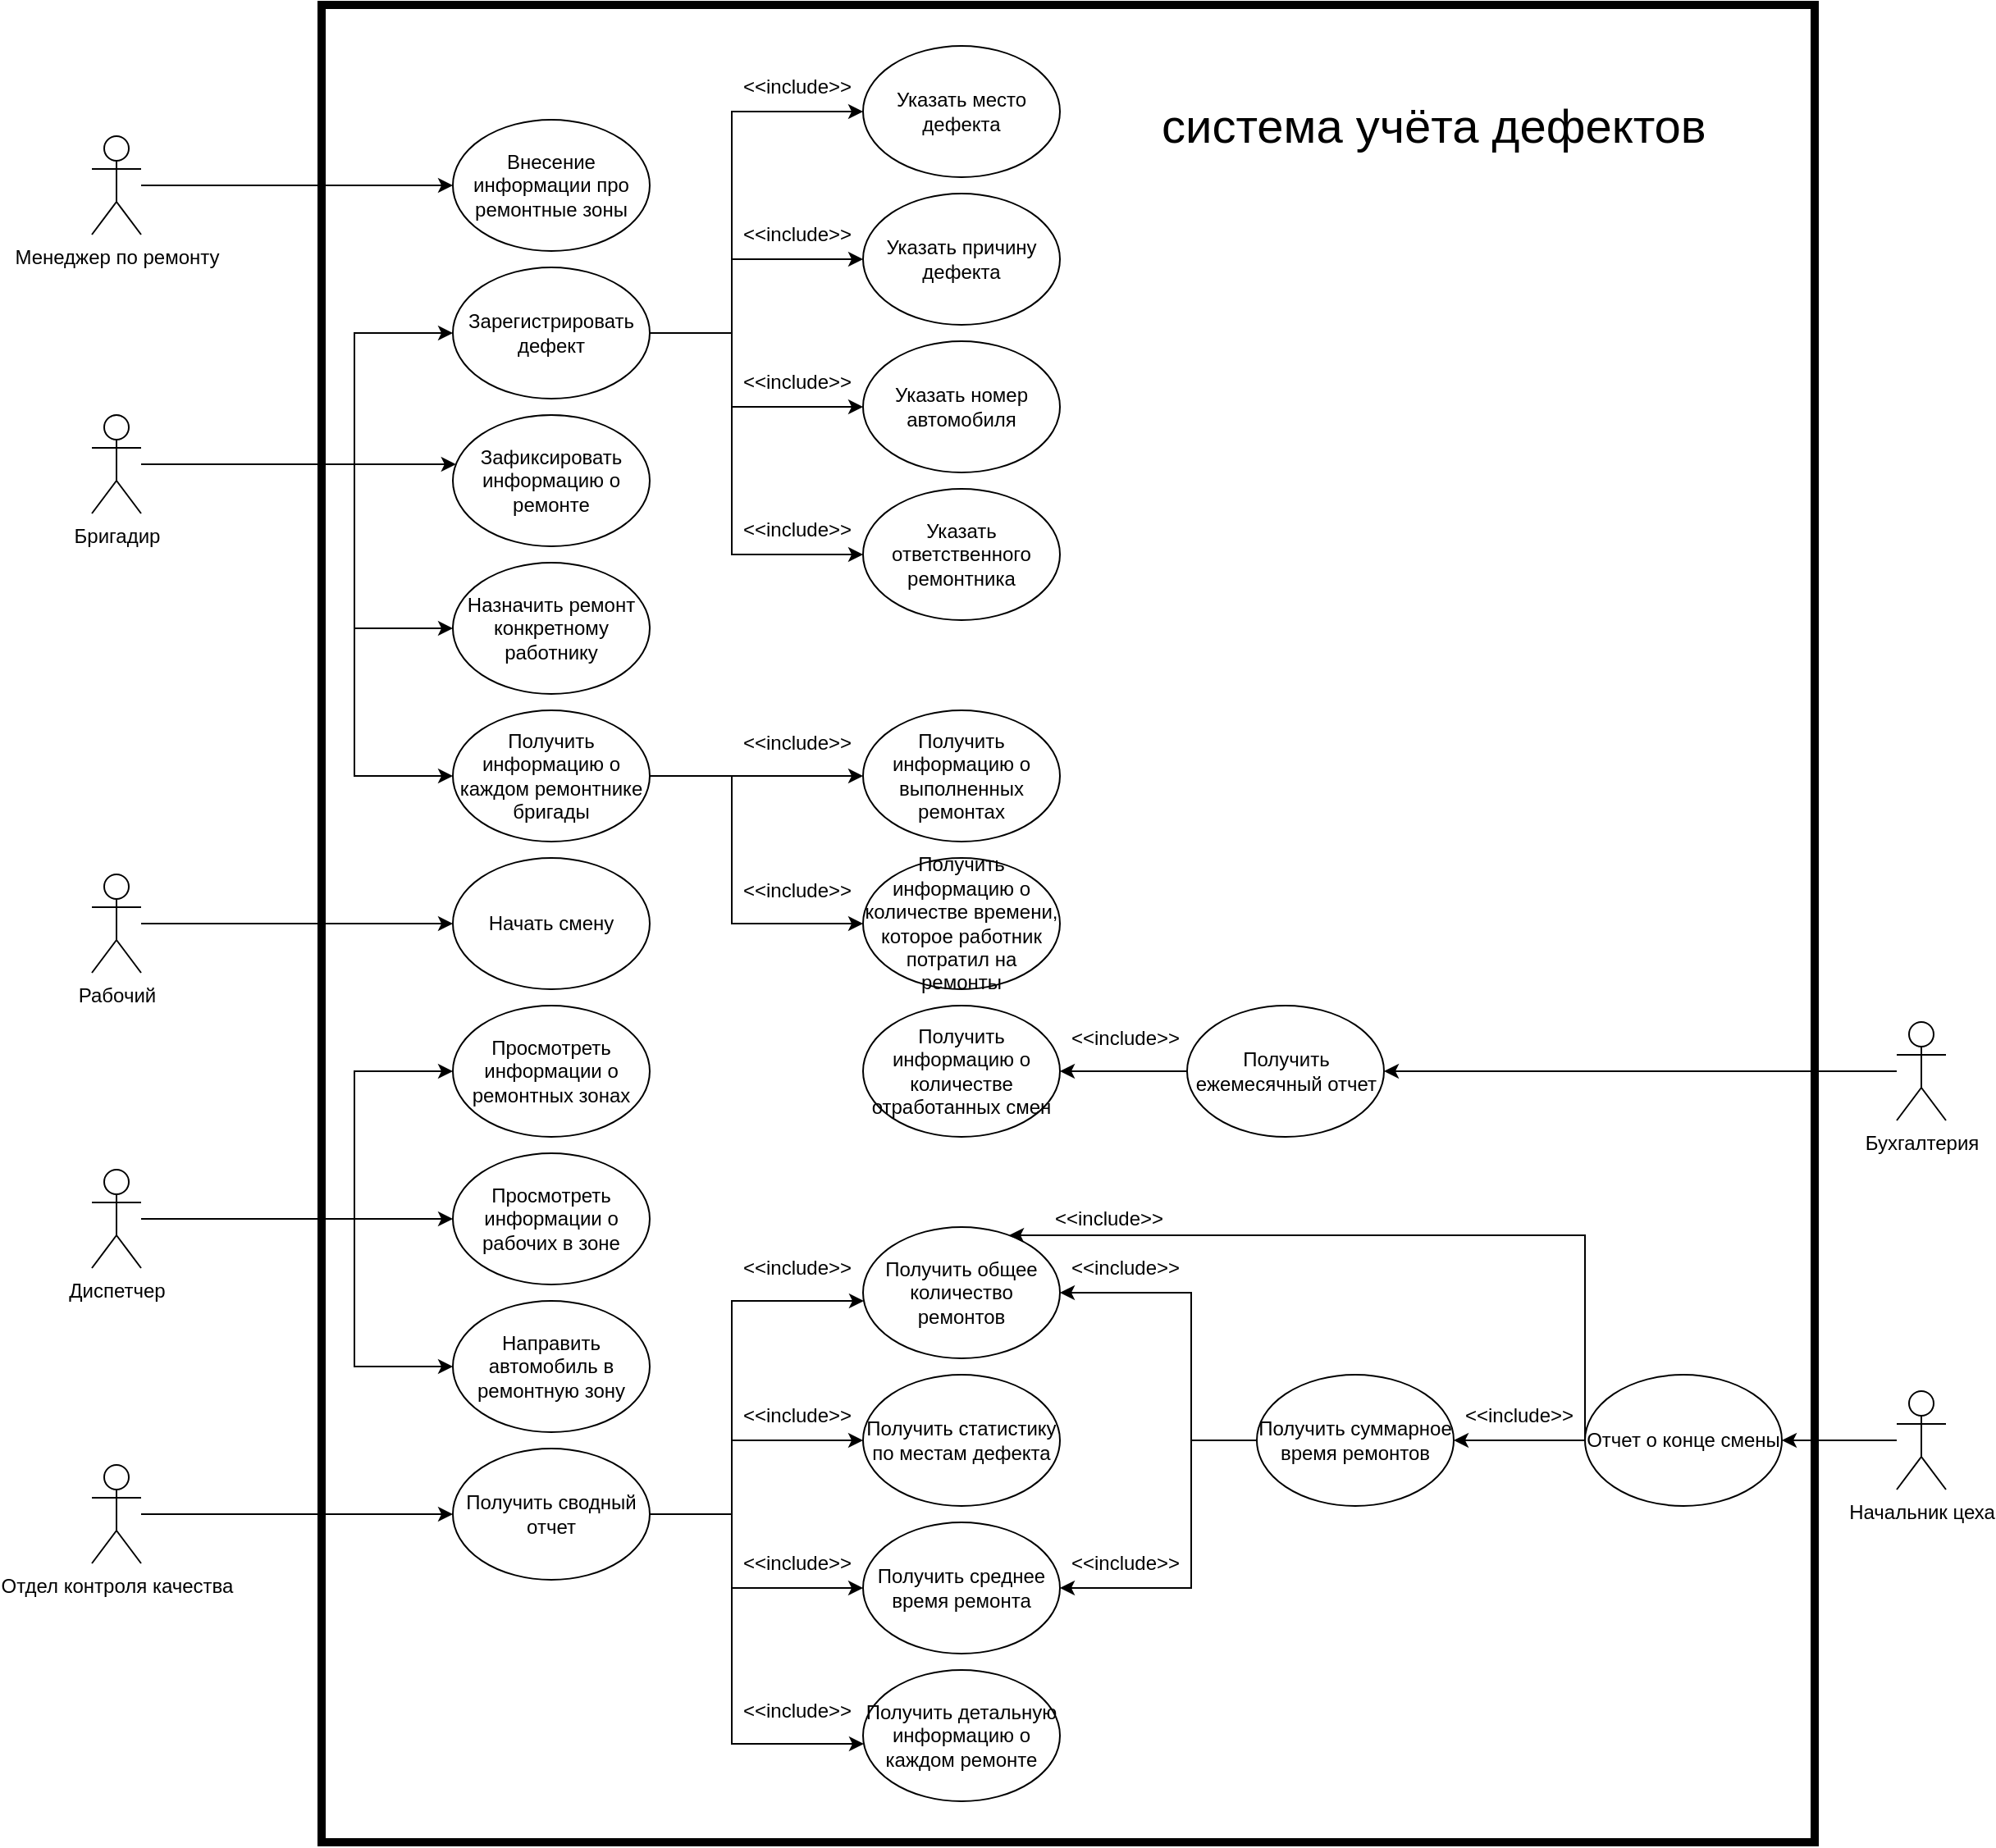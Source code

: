 <mxfile version="12.9.4" type="device"><diagram id="12UkzuNkrh8fk9A-Ft5F" name="Page-1"><mxGraphModel dx="2523" dy="913" grid="1" gridSize="10" guides="1" tooltips="1" connect="1" arrows="1" fold="1" page="1" pageScale="1" pageWidth="850" pageHeight="1100" math="0" shadow="0"><root><mxCell id="0"/><mxCell id="1" parent="0"/><mxCell id="V_t6tsF5LfMncMyyW7rr-4" value="Внесение информации про ремонтные зоны" style="ellipse;whiteSpace=wrap;html=1;" parent="1" vertex="1"><mxGeometry x="270" y="110" width="120" height="80" as="geometry"/></mxCell><mxCell id="V_t6tsF5LfMncMyyW7rr-26" style="edgeStyle=orthogonalEdgeStyle;rounded=0;orthogonalLoop=1;jettySize=auto;html=1;" parent="1" source="V_t6tsF5LfMncMyyW7rr-5" target="V_t6tsF5LfMncMyyW7rr-6" edge="1"><mxGeometry relative="1" as="geometry"><Array as="points"><mxPoint x="210" y="320"/><mxPoint x="210" y="240"/></Array></mxGeometry></mxCell><mxCell id="V_t6tsF5LfMncMyyW7rr-27" style="edgeStyle=orthogonalEdgeStyle;rounded=0;orthogonalLoop=1;jettySize=auto;html=1;" parent="1" source="V_t6tsF5LfMncMyyW7rr-5" target="V_t6tsF5LfMncMyyW7rr-16" edge="1"><mxGeometry relative="1" as="geometry"><Array as="points"><mxPoint x="150" y="320"/><mxPoint x="150" y="320"/></Array></mxGeometry></mxCell><mxCell id="V_t6tsF5LfMncMyyW7rr-28" style="edgeStyle=orthogonalEdgeStyle;rounded=0;orthogonalLoop=1;jettySize=auto;html=1;" parent="1" source="V_t6tsF5LfMncMyyW7rr-5" target="V_t6tsF5LfMncMyyW7rr-17" edge="1"><mxGeometry relative="1" as="geometry"><Array as="points"><mxPoint x="210" y="320"/><mxPoint x="210" y="420"/></Array></mxGeometry></mxCell><mxCell id="XAEY4WtYWmeCP08WstE_-46" style="edgeStyle=orthogonalEdgeStyle;rounded=0;orthogonalLoop=1;jettySize=auto;html=1;" edge="1" parent="1" source="V_t6tsF5LfMncMyyW7rr-5" target="XAEY4WtYWmeCP08WstE_-44"><mxGeometry relative="1" as="geometry"><Array as="points"><mxPoint x="210" y="320"/><mxPoint x="210" y="510"/></Array></mxGeometry></mxCell><mxCell id="V_t6tsF5LfMncMyyW7rr-5" value="Бригадир" style="shape=umlActor;verticalLabelPosition=bottom;labelBackgroundColor=#ffffff;verticalAlign=top;html=1;outlineConnect=0;" parent="1" vertex="1"><mxGeometry x="50" y="290" width="30" height="60" as="geometry"/></mxCell><mxCell id="V_t6tsF5LfMncMyyW7rr-11" style="edgeStyle=orthogonalEdgeStyle;rounded=0;orthogonalLoop=1;jettySize=auto;html=1;" parent="1" source="V_t6tsF5LfMncMyyW7rr-6" target="V_t6tsF5LfMncMyyW7rr-7" edge="1"><mxGeometry relative="1" as="geometry"><Array as="points"><mxPoint x="440" y="240"/><mxPoint x="440" y="105"/></Array></mxGeometry></mxCell><mxCell id="V_t6tsF5LfMncMyyW7rr-12" style="edgeStyle=orthogonalEdgeStyle;rounded=0;orthogonalLoop=1;jettySize=auto;html=1;" parent="1" source="V_t6tsF5LfMncMyyW7rr-6" target="V_t6tsF5LfMncMyyW7rr-8" edge="1"><mxGeometry relative="1" as="geometry"><Array as="points"><mxPoint x="440" y="240"/><mxPoint x="440" y="195"/></Array></mxGeometry></mxCell><mxCell id="V_t6tsF5LfMncMyyW7rr-13" style="edgeStyle=orthogonalEdgeStyle;rounded=0;orthogonalLoop=1;jettySize=auto;html=1;" parent="1" source="V_t6tsF5LfMncMyyW7rr-6" target="V_t6tsF5LfMncMyyW7rr-9" edge="1"><mxGeometry relative="1" as="geometry"><Array as="points"><mxPoint x="440" y="240"/><mxPoint x="440" y="285"/></Array></mxGeometry></mxCell><mxCell id="V_t6tsF5LfMncMyyW7rr-14" style="edgeStyle=orthogonalEdgeStyle;rounded=0;orthogonalLoop=1;jettySize=auto;html=1;" parent="1" source="V_t6tsF5LfMncMyyW7rr-6" target="V_t6tsF5LfMncMyyW7rr-10" edge="1"><mxGeometry relative="1" as="geometry"><Array as="points"><mxPoint x="440" y="240"/><mxPoint x="440" y="375"/></Array></mxGeometry></mxCell><mxCell id="V_t6tsF5LfMncMyyW7rr-6" value="Зарегистрировать дефект" style="ellipse;whiteSpace=wrap;html=1;" parent="1" vertex="1"><mxGeometry x="270" y="200" width="120" height="80" as="geometry"/></mxCell><mxCell id="V_t6tsF5LfMncMyyW7rr-7" value="Указать место дефекта" style="ellipse;whiteSpace=wrap;html=1;" parent="1" vertex="1"><mxGeometry x="520" y="65" width="120" height="80" as="geometry"/></mxCell><mxCell id="V_t6tsF5LfMncMyyW7rr-8" value="Указать причину дефекта" style="ellipse;whiteSpace=wrap;html=1;" parent="1" vertex="1"><mxGeometry x="520" y="155" width="120" height="80" as="geometry"/></mxCell><mxCell id="V_t6tsF5LfMncMyyW7rr-9" value="Указать номер автомобиля" style="ellipse;whiteSpace=wrap;html=1;" parent="1" vertex="1"><mxGeometry x="520" y="245" width="120" height="80" as="geometry"/></mxCell><mxCell id="V_t6tsF5LfMncMyyW7rr-10" value="Указать ответственного ремонтника" style="ellipse;whiteSpace=wrap;html=1;" parent="1" vertex="1"><mxGeometry x="520" y="335" width="120" height="80" as="geometry"/></mxCell><mxCell id="V_t6tsF5LfMncMyyW7rr-16" value="Зафиксировать информацию о ремонте" style="ellipse;whiteSpace=wrap;html=1;" parent="1" vertex="1"><mxGeometry x="270" y="290" width="120" height="80" as="geometry"/></mxCell><mxCell id="V_t6tsF5LfMncMyyW7rr-17" value="Назначить ремонт конкретному работнику" style="ellipse;whiteSpace=wrap;html=1;" parent="1" vertex="1"><mxGeometry x="270" y="380" width="120" height="80" as="geometry"/></mxCell><mxCell id="V_t6tsF5LfMncMyyW7rr-18" value="Начать смену" style="ellipse;whiteSpace=wrap;html=1;" parent="1" vertex="1"><mxGeometry x="270" y="560" width="120" height="80" as="geometry"/></mxCell><mxCell id="V_t6tsF5LfMncMyyW7rr-31" style="edgeStyle=orthogonalEdgeStyle;rounded=0;orthogonalLoop=1;jettySize=auto;html=1;" parent="1" source="V_t6tsF5LfMncMyyW7rr-29" target="V_t6tsF5LfMncMyyW7rr-18" edge="1"><mxGeometry relative="1" as="geometry"/></mxCell><mxCell id="V_t6tsF5LfMncMyyW7rr-29" value="Рабочий" style="shape=umlActor;verticalLabelPosition=bottom;labelBackgroundColor=#ffffff;verticalAlign=top;html=1;outlineConnect=0;" parent="1" vertex="1"><mxGeometry x="50" y="570" width="30" height="60" as="geometry"/></mxCell><mxCell id="XAEY4WtYWmeCP08WstE_-5" style="edgeStyle=orthogonalEdgeStyle;rounded=0;orthogonalLoop=1;jettySize=auto;html=1;" edge="1" parent="1" source="XAEY4WtYWmeCP08WstE_-1" target="XAEY4WtYWmeCP08WstE_-2"><mxGeometry relative="1" as="geometry"><Array as="points"><mxPoint x="210" y="780"/><mxPoint x="210" y="690"/></Array></mxGeometry></mxCell><mxCell id="XAEY4WtYWmeCP08WstE_-6" style="edgeStyle=orthogonalEdgeStyle;rounded=0;orthogonalLoop=1;jettySize=auto;html=1;" edge="1" parent="1" source="XAEY4WtYWmeCP08WstE_-1" target="XAEY4WtYWmeCP08WstE_-3"><mxGeometry relative="1" as="geometry"/></mxCell><mxCell id="XAEY4WtYWmeCP08WstE_-7" style="edgeStyle=orthogonalEdgeStyle;rounded=0;orthogonalLoop=1;jettySize=auto;html=1;" edge="1" parent="1" source="XAEY4WtYWmeCP08WstE_-1" target="XAEY4WtYWmeCP08WstE_-4"><mxGeometry relative="1" as="geometry"><Array as="points"><mxPoint x="210" y="780"/><mxPoint x="210" y="870"/></Array></mxGeometry></mxCell><mxCell id="XAEY4WtYWmeCP08WstE_-1" value="Диспетчер" style="shape=umlActor;verticalLabelPosition=bottom;labelBackgroundColor=#ffffff;verticalAlign=top;html=1;outlineConnect=0;" vertex="1" parent="1"><mxGeometry x="50" y="750" width="30" height="60" as="geometry"/></mxCell><mxCell id="XAEY4WtYWmeCP08WstE_-2" value="Просмотреть информации о ремонтных зонах" style="ellipse;whiteSpace=wrap;html=1;" vertex="1" parent="1"><mxGeometry x="270" y="650" width="120" height="80" as="geometry"/></mxCell><mxCell id="XAEY4WtYWmeCP08WstE_-3" value="Просмотреть информации о рабочих в зоне" style="ellipse;whiteSpace=wrap;html=1;" vertex="1" parent="1"><mxGeometry x="270" y="740" width="120" height="80" as="geometry"/></mxCell><mxCell id="XAEY4WtYWmeCP08WstE_-4" value="Направить автомобиль в ремонтную зону" style="ellipse;whiteSpace=wrap;html=1;" vertex="1" parent="1"><mxGeometry x="270" y="830" width="120" height="80" as="geometry"/></mxCell><mxCell id="XAEY4WtYWmeCP08WstE_-9" style="edgeStyle=orthogonalEdgeStyle;rounded=0;orthogonalLoop=1;jettySize=auto;html=1;" edge="1" parent="1" source="XAEY4WtYWmeCP08WstE_-8" target="V_t6tsF5LfMncMyyW7rr-4"><mxGeometry relative="1" as="geometry"/></mxCell><mxCell id="XAEY4WtYWmeCP08WstE_-8" value="Менеджер по ремонту" style="shape=umlActor;verticalLabelPosition=bottom;labelBackgroundColor=#ffffff;verticalAlign=top;html=1;outlineConnect=0;" vertex="1" parent="1"><mxGeometry x="50" y="120" width="30" height="60" as="geometry"/></mxCell><mxCell id="XAEY4WtYWmeCP08WstE_-18" style="edgeStyle=orthogonalEdgeStyle;rounded=0;orthogonalLoop=1;jettySize=auto;html=1;" edge="1" parent="1" source="XAEY4WtYWmeCP08WstE_-12" target="XAEY4WtYWmeCP08WstE_-13"><mxGeometry relative="1" as="geometry"/></mxCell><mxCell id="XAEY4WtYWmeCP08WstE_-12" value="Отдел контроля качества" style="shape=umlActor;verticalLabelPosition=bottom;labelBackgroundColor=#ffffff;verticalAlign=top;html=1;outlineConnect=0;" vertex="1" parent="1"><mxGeometry x="50" y="930" width="30" height="60" as="geometry"/></mxCell><mxCell id="XAEY4WtYWmeCP08WstE_-19" style="edgeStyle=orthogonalEdgeStyle;rounded=0;orthogonalLoop=1;jettySize=auto;html=1;" edge="1" parent="1" source="XAEY4WtYWmeCP08WstE_-13" target="XAEY4WtYWmeCP08WstE_-14"><mxGeometry relative="1" as="geometry"><Array as="points"><mxPoint x="440" y="960"/><mxPoint x="440" y="830"/></Array></mxGeometry></mxCell><mxCell id="XAEY4WtYWmeCP08WstE_-24" style="edgeStyle=orthogonalEdgeStyle;rounded=0;orthogonalLoop=1;jettySize=auto;html=1;" edge="1" parent="1" source="XAEY4WtYWmeCP08WstE_-13" target="XAEY4WtYWmeCP08WstE_-15"><mxGeometry relative="1" as="geometry"><Array as="points"><mxPoint x="440" y="960"/><mxPoint x="440" y="915"/></Array></mxGeometry></mxCell><mxCell id="XAEY4WtYWmeCP08WstE_-25" style="edgeStyle=orthogonalEdgeStyle;rounded=0;orthogonalLoop=1;jettySize=auto;html=1;" edge="1" parent="1" source="XAEY4WtYWmeCP08WstE_-13" target="XAEY4WtYWmeCP08WstE_-16"><mxGeometry relative="1" as="geometry"><Array as="points"><mxPoint x="440" y="960"/><mxPoint x="440" y="1005"/></Array></mxGeometry></mxCell><mxCell id="XAEY4WtYWmeCP08WstE_-26" style="edgeStyle=orthogonalEdgeStyle;rounded=0;orthogonalLoop=1;jettySize=auto;html=1;" edge="1" parent="1" source="XAEY4WtYWmeCP08WstE_-13" target="XAEY4WtYWmeCP08WstE_-17"><mxGeometry relative="1" as="geometry"><Array as="points"><mxPoint x="440" y="960"/><mxPoint x="440" y="1100"/></Array></mxGeometry></mxCell><mxCell id="XAEY4WtYWmeCP08WstE_-13" value="Получить сводный отчет" style="ellipse;whiteSpace=wrap;html=1;" vertex="1" parent="1"><mxGeometry x="270" y="920" width="120" height="80" as="geometry"/></mxCell><mxCell id="XAEY4WtYWmeCP08WstE_-14" value="Получить общее количество ремонтов" style="ellipse;whiteSpace=wrap;html=1;" vertex="1" parent="1"><mxGeometry x="520" y="785" width="120" height="80" as="geometry"/></mxCell><mxCell id="XAEY4WtYWmeCP08WstE_-15" value="Получить статистику по местам дефекта" style="ellipse;whiteSpace=wrap;html=1;" vertex="1" parent="1"><mxGeometry x="520" y="875" width="120" height="80" as="geometry"/></mxCell><mxCell id="XAEY4WtYWmeCP08WstE_-16" value="Получить среднее время ремонта" style="ellipse;whiteSpace=wrap;html=1;" vertex="1" parent="1"><mxGeometry x="520" y="965" width="120" height="80" as="geometry"/></mxCell><mxCell id="XAEY4WtYWmeCP08WstE_-17" value="Получить детальную информацию о каждом ремонте" style="ellipse;whiteSpace=wrap;html=1;" vertex="1" parent="1"><mxGeometry x="520" y="1055" width="120" height="80" as="geometry"/></mxCell><mxCell id="XAEY4WtYWmeCP08WstE_-20" value="&amp;lt;&amp;lt;include&amp;gt;&amp;gt;" style="text;html=1;strokeColor=none;fillColor=none;align=center;verticalAlign=middle;whiteSpace=wrap;rounded=0;" vertex="1" parent="1"><mxGeometry x="460" y="80" width="40" height="20" as="geometry"/></mxCell><mxCell id="XAEY4WtYWmeCP08WstE_-21" value="&amp;lt;&amp;lt;include&amp;gt;&amp;gt;" style="text;html=1;strokeColor=none;fillColor=none;align=center;verticalAlign=middle;whiteSpace=wrap;rounded=0;" vertex="1" parent="1"><mxGeometry x="460" y="170" width="40" height="20" as="geometry"/></mxCell><mxCell id="XAEY4WtYWmeCP08WstE_-22" value="&amp;lt;&amp;lt;include&amp;gt;&amp;gt;" style="text;html=1;strokeColor=none;fillColor=none;align=center;verticalAlign=middle;whiteSpace=wrap;rounded=0;" vertex="1" parent="1"><mxGeometry x="460" y="260" width="40" height="20" as="geometry"/></mxCell><mxCell id="XAEY4WtYWmeCP08WstE_-23" value="&amp;lt;&amp;lt;include&amp;gt;&amp;gt;" style="text;html=1;strokeColor=none;fillColor=none;align=center;verticalAlign=middle;whiteSpace=wrap;rounded=0;" vertex="1" parent="1"><mxGeometry x="460" y="350" width="40" height="20" as="geometry"/></mxCell><mxCell id="XAEY4WtYWmeCP08WstE_-27" value="&amp;lt;&amp;lt;include&amp;gt;&amp;gt;" style="text;html=1;strokeColor=none;fillColor=none;align=center;verticalAlign=middle;whiteSpace=wrap;rounded=0;" vertex="1" parent="1"><mxGeometry x="460" y="800" width="40" height="20" as="geometry"/></mxCell><mxCell id="XAEY4WtYWmeCP08WstE_-28" value="&amp;lt;&amp;lt;include&amp;gt;&amp;gt;" style="text;html=1;strokeColor=none;fillColor=none;align=center;verticalAlign=middle;whiteSpace=wrap;rounded=0;" vertex="1" parent="1"><mxGeometry x="460" y="890" width="40" height="20" as="geometry"/></mxCell><mxCell id="XAEY4WtYWmeCP08WstE_-29" value="&amp;lt;&amp;lt;include&amp;gt;&amp;gt;" style="text;html=1;strokeColor=none;fillColor=none;align=center;verticalAlign=middle;whiteSpace=wrap;rounded=0;" vertex="1" parent="1"><mxGeometry x="460" y="980" width="40" height="20" as="geometry"/></mxCell><mxCell id="XAEY4WtYWmeCP08WstE_-30" value="&amp;lt;&amp;lt;include&amp;gt;&amp;gt;" style="text;html=1;strokeColor=none;fillColor=none;align=center;verticalAlign=middle;whiteSpace=wrap;rounded=0;" vertex="1" parent="1"><mxGeometry x="460" y="1070" width="40" height="20" as="geometry"/></mxCell><mxCell id="XAEY4WtYWmeCP08WstE_-35" style="edgeStyle=orthogonalEdgeStyle;rounded=0;orthogonalLoop=1;jettySize=auto;html=1;" edge="1" parent="1" source="XAEY4WtYWmeCP08WstE_-31" target="XAEY4WtYWmeCP08WstE_-32"><mxGeometry relative="1" as="geometry"/></mxCell><mxCell id="XAEY4WtYWmeCP08WstE_-31" value="&lt;div&gt;Начальник цеха&lt;/div&gt;" style="shape=umlActor;verticalLabelPosition=bottom;labelBackgroundColor=#ffffff;verticalAlign=top;html=1;outlineConnect=0;" vertex="1" parent="1"><mxGeometry x="1150" y="885" width="30" height="60" as="geometry"/></mxCell><mxCell id="XAEY4WtYWmeCP08WstE_-40" style="edgeStyle=orthogonalEdgeStyle;rounded=0;orthogonalLoop=1;jettySize=auto;html=1;" edge="1" parent="1" source="XAEY4WtYWmeCP08WstE_-32" target="XAEY4WtYWmeCP08WstE_-36"><mxGeometry relative="1" as="geometry"/></mxCell><mxCell id="XAEY4WtYWmeCP08WstE_-42" style="edgeStyle=orthogonalEdgeStyle;rounded=0;orthogonalLoop=1;jettySize=auto;html=1;" edge="1" parent="1" source="XAEY4WtYWmeCP08WstE_-32" target="XAEY4WtYWmeCP08WstE_-14"><mxGeometry relative="1" as="geometry"><Array as="points"><mxPoint x="960" y="790"/></Array></mxGeometry></mxCell><mxCell id="XAEY4WtYWmeCP08WstE_-32" value="Отчет о конце смены" style="ellipse;whiteSpace=wrap;html=1;" vertex="1" parent="1"><mxGeometry x="960" y="875" width="120" height="80" as="geometry"/></mxCell><mxCell id="XAEY4WtYWmeCP08WstE_-34" value="&amp;lt;&amp;lt;include&amp;gt;&amp;gt;" style="text;html=1;strokeColor=none;fillColor=none;align=center;verticalAlign=middle;whiteSpace=wrap;rounded=0;" vertex="1" parent="1"><mxGeometry x="660" y="800" width="40" height="20" as="geometry"/></mxCell><mxCell id="XAEY4WtYWmeCP08WstE_-37" style="edgeStyle=orthogonalEdgeStyle;rounded=0;orthogonalLoop=1;jettySize=auto;html=1;" edge="1" parent="1" source="XAEY4WtYWmeCP08WstE_-36" target="XAEY4WtYWmeCP08WstE_-14"><mxGeometry relative="1" as="geometry"><Array as="points"><mxPoint x="720" y="915"/><mxPoint x="720" y="825"/></Array></mxGeometry></mxCell><mxCell id="XAEY4WtYWmeCP08WstE_-38" style="edgeStyle=orthogonalEdgeStyle;rounded=0;orthogonalLoop=1;jettySize=auto;html=1;" edge="1" parent="1" source="XAEY4WtYWmeCP08WstE_-36" target="XAEY4WtYWmeCP08WstE_-16"><mxGeometry relative="1" as="geometry"><Array as="points"><mxPoint x="720" y="915"/><mxPoint x="720" y="1005"/></Array></mxGeometry></mxCell><mxCell id="XAEY4WtYWmeCP08WstE_-36" value="Получить суммарное время ремонтов" style="ellipse;whiteSpace=wrap;html=1;" vertex="1" parent="1"><mxGeometry x="760" y="875" width="120" height="80" as="geometry"/></mxCell><mxCell id="XAEY4WtYWmeCP08WstE_-39" value="&amp;lt;&amp;lt;include&amp;gt;&amp;gt;" style="text;html=1;strokeColor=none;fillColor=none;align=center;verticalAlign=middle;whiteSpace=wrap;rounded=0;" vertex="1" parent="1"><mxGeometry x="660" y="980" width="40" height="20" as="geometry"/></mxCell><mxCell id="XAEY4WtYWmeCP08WstE_-41" value="&amp;lt;&amp;lt;include&amp;gt;&amp;gt;" style="text;html=1;strokeColor=none;fillColor=none;align=center;verticalAlign=middle;whiteSpace=wrap;rounded=0;" vertex="1" parent="1"><mxGeometry x="900" y="890" width="40" height="20" as="geometry"/></mxCell><mxCell id="XAEY4WtYWmeCP08WstE_-43" value="&amp;lt;&amp;lt;include&amp;gt;&amp;gt;" style="text;html=1;strokeColor=none;fillColor=none;align=center;verticalAlign=middle;whiteSpace=wrap;rounded=0;" vertex="1" parent="1"><mxGeometry x="650" y="770" width="40" height="20" as="geometry"/></mxCell><mxCell id="XAEY4WtYWmeCP08WstE_-48" style="edgeStyle=orthogonalEdgeStyle;rounded=0;orthogonalLoop=1;jettySize=auto;html=1;" edge="1" parent="1" source="XAEY4WtYWmeCP08WstE_-44" target="XAEY4WtYWmeCP08WstE_-47"><mxGeometry relative="1" as="geometry"/></mxCell><mxCell id="XAEY4WtYWmeCP08WstE_-50" style="edgeStyle=orthogonalEdgeStyle;rounded=0;orthogonalLoop=1;jettySize=auto;html=1;" edge="1" parent="1" source="XAEY4WtYWmeCP08WstE_-44" target="XAEY4WtYWmeCP08WstE_-49"><mxGeometry relative="1" as="geometry"><Array as="points"><mxPoint x="440" y="510"/><mxPoint x="440" y="600"/></Array></mxGeometry></mxCell><mxCell id="XAEY4WtYWmeCP08WstE_-44" value="Получить информацию о каждом ремонтнике бригады" style="ellipse;whiteSpace=wrap;html=1;" vertex="1" parent="1"><mxGeometry x="270" y="470" width="120" height="80" as="geometry"/></mxCell><mxCell id="XAEY4WtYWmeCP08WstE_-47" value="Получить информацию о выполненных ремонтах" style="ellipse;whiteSpace=wrap;html=1;" vertex="1" parent="1"><mxGeometry x="520" y="470" width="120" height="80" as="geometry"/></mxCell><mxCell id="XAEY4WtYWmeCP08WstE_-49" value="Получить информацию о количестве времени, которое работник потратил на ремонты" style="ellipse;whiteSpace=wrap;html=1;" vertex="1" parent="1"><mxGeometry x="520" y="560" width="120" height="80" as="geometry"/></mxCell><mxCell id="XAEY4WtYWmeCP08WstE_-51" value="&amp;lt;&amp;lt;include&amp;gt;&amp;gt;" style="text;html=1;strokeColor=none;fillColor=none;align=center;verticalAlign=middle;whiteSpace=wrap;rounded=0;" vertex="1" parent="1"><mxGeometry x="460" y="480" width="40" height="20" as="geometry"/></mxCell><mxCell id="XAEY4WtYWmeCP08WstE_-52" value="&amp;lt;&amp;lt;include&amp;gt;&amp;gt;" style="text;html=1;strokeColor=none;fillColor=none;align=center;verticalAlign=middle;whiteSpace=wrap;rounded=0;" vertex="1" parent="1"><mxGeometry x="460" y="570" width="40" height="20" as="geometry"/></mxCell><mxCell id="XAEY4WtYWmeCP08WstE_-53" style="edgeStyle=orthogonalEdgeStyle;rounded=0;orthogonalLoop=1;jettySize=auto;html=1;exitX=0.5;exitY=1;exitDx=0;exitDy=0;" edge="1" parent="1" source="XAEY4WtYWmeCP08WstE_-51" target="XAEY4WtYWmeCP08WstE_-51"><mxGeometry relative="1" as="geometry"/></mxCell><mxCell id="XAEY4WtYWmeCP08WstE_-58" style="edgeStyle=orthogonalEdgeStyle;rounded=0;orthogonalLoop=1;jettySize=auto;html=1;" edge="1" parent="1" source="XAEY4WtYWmeCP08WstE_-54" target="XAEY4WtYWmeCP08WstE_-55"><mxGeometry relative="1" as="geometry"/></mxCell><mxCell id="XAEY4WtYWmeCP08WstE_-54" value="Бухгалтерия" style="shape=umlActor;verticalLabelPosition=bottom;labelBackgroundColor=#ffffff;verticalAlign=top;html=1;outlineConnect=0;" vertex="1" parent="1"><mxGeometry x="1150" y="660" width="30" height="60" as="geometry"/></mxCell><mxCell id="XAEY4WtYWmeCP08WstE_-57" style="edgeStyle=orthogonalEdgeStyle;rounded=0;orthogonalLoop=1;jettySize=auto;html=1;" edge="1" parent="1" source="XAEY4WtYWmeCP08WstE_-55" target="XAEY4WtYWmeCP08WstE_-56"><mxGeometry relative="1" as="geometry"/></mxCell><mxCell id="XAEY4WtYWmeCP08WstE_-55" value="Получить ежемесячный отчет" style="ellipse;whiteSpace=wrap;html=1;" vertex="1" parent="1"><mxGeometry x="717.5" y="650" width="120" height="80" as="geometry"/></mxCell><mxCell id="XAEY4WtYWmeCP08WstE_-56" value="Получить информацию о количестве отработанных смен" style="ellipse;whiteSpace=wrap;html=1;" vertex="1" parent="1"><mxGeometry x="520" y="650" width="120" height="80" as="geometry"/></mxCell><mxCell id="XAEY4WtYWmeCP08WstE_-59" value="&amp;lt;&amp;lt;include&amp;gt;&amp;gt;" style="text;html=1;strokeColor=none;fillColor=none;align=center;verticalAlign=middle;whiteSpace=wrap;rounded=0;" vertex="1" parent="1"><mxGeometry x="660" y="660" width="40" height="20" as="geometry"/></mxCell><mxCell id="XAEY4WtYWmeCP08WstE_-62" value="" style="rounded=0;whiteSpace=wrap;html=1;strokeWidth=5;fillColor=none;" vertex="1" parent="1"><mxGeometry x="190" y="40" width="910" height="1120" as="geometry"/></mxCell><mxCell id="XAEY4WtYWmeCP08WstE_-64" value="система учёта дефектов" style="text;html=1;fontSize=29;" vertex="1" parent="1"><mxGeometry x="700" y="90" width="180" height="30" as="geometry"/></mxCell></root></mxGraphModel></diagram></mxfile>